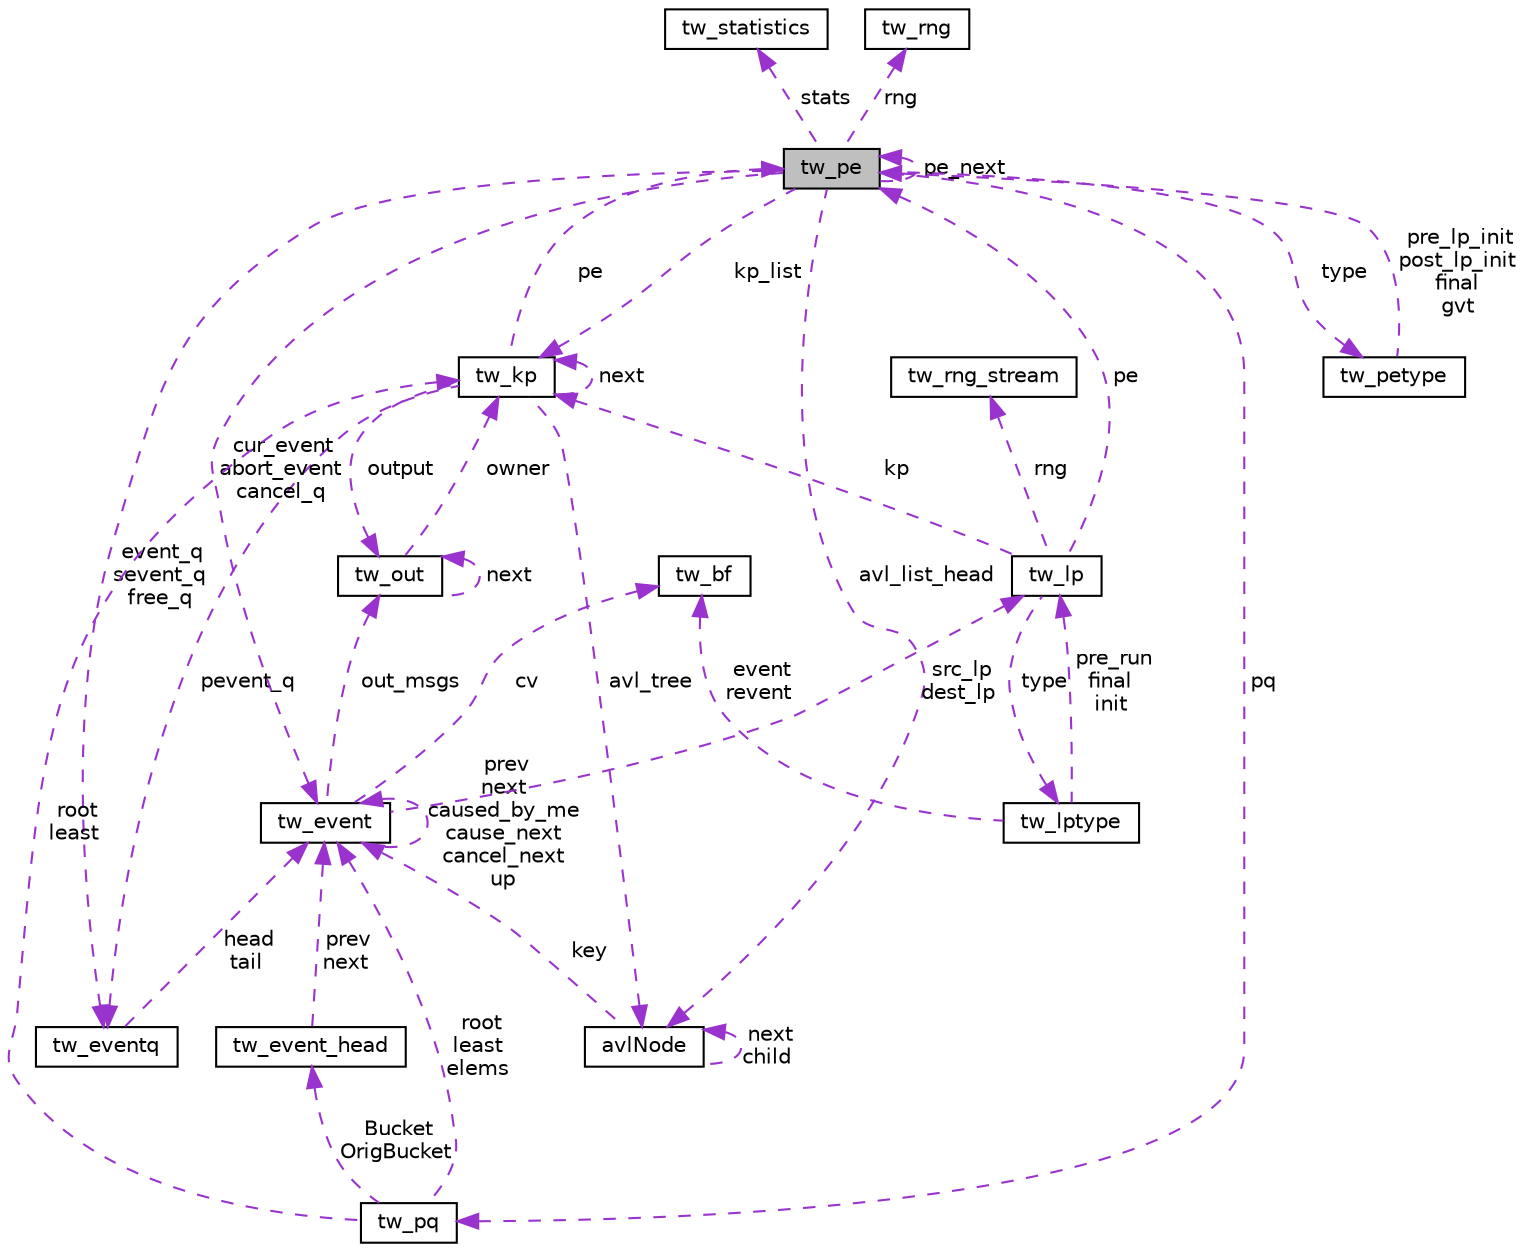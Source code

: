 digraph G
{
  edge [fontname="Helvetica",fontsize="10",labelfontname="Helvetica",labelfontsize="10"];
  node [fontname="Helvetica",fontsize="10",shape=record];
  Node1 [label="tw_pe",height=0.2,width=0.4,color="black", fillcolor="grey75", style="filled" fontcolor="black"];
  Node2 -> Node1 [dir="back",color="darkorchid3",fontsize="10",style="dashed",label=" event_q\nsevent_q\nfree_q" ,fontname="Helvetica"];
  Node2 [label="tw_eventq",height=0.2,width=0.4,color="black", fillcolor="white", style="filled",URL="$structtw__eventq.html"];
  Node3 -> Node2 [dir="back",color="darkorchid3",fontsize="10",style="dashed",label=" head\ntail" ,fontname="Helvetica"];
  Node3 [label="tw_event",height=0.2,width=0.4,color="black", fillcolor="white", style="filled",URL="$structtw__event.html",tooltip="Event Stucture."];
  Node4 -> Node3 [dir="back",color="darkorchid3",fontsize="10",style="dashed",label=" out_msgs" ,fontname="Helvetica"];
  Node4 [label="tw_out",height=0.2,width=0.4,color="black", fillcolor="white", style="filled",URL="$structtw__out.html",tooltip="Rollback-aware output mechanism."];
  Node4 -> Node4 [dir="back",color="darkorchid3",fontsize="10",style="dashed",label=" next" ,fontname="Helvetica"];
  Node5 -> Node4 [dir="back",color="darkorchid3",fontsize="10",style="dashed",label=" owner" ,fontname="Helvetica"];
  Node5 [label="tw_kp",height=0.2,width=0.4,color="black", fillcolor="white", style="filled",URL="$structtw__kp.html"];
  Node2 -> Node5 [dir="back",color="darkorchid3",fontsize="10",style="dashed",label=" pevent_q" ,fontname="Helvetica"];
  Node4 -> Node5 [dir="back",color="darkorchid3",fontsize="10",style="dashed",label=" output" ,fontname="Helvetica"];
  Node6 -> Node5 [dir="back",color="darkorchid3",fontsize="10",style="dashed",label=" avl_tree" ,fontname="Helvetica"];
  Node6 [label="avlNode",height=0.2,width=0.4,color="black", fillcolor="white", style="filled",URL="$structavlNode.html"];
  Node6 -> Node6 [dir="back",color="darkorchid3",fontsize="10",style="dashed",label=" next\nchild" ,fontname="Helvetica"];
  Node3 -> Node6 [dir="back",color="darkorchid3",fontsize="10",style="dashed",label=" key" ,fontname="Helvetica"];
  Node5 -> Node5 [dir="back",color="darkorchid3",fontsize="10",style="dashed",label=" next" ,fontname="Helvetica"];
  Node1 -> Node5 [dir="back",color="darkorchid3",fontsize="10",style="dashed",label=" pe" ,fontname="Helvetica"];
  Node7 -> Node3 [dir="back",color="darkorchid3",fontsize="10",style="dashed",label=" src_lp\ndest_lp" ,fontname="Helvetica"];
  Node7 [label="tw_lp",height=0.2,width=0.4,color="black", fillcolor="white", style="filled",URL="$structtw__lp.html",tooltip="LP State Structure."];
  Node8 -> Node7 [dir="back",color="darkorchid3",fontsize="10",style="dashed",label=" rng" ,fontname="Helvetica"];
  Node8 [label="tw_rng_stream",height=0.2,width=0.4,color="black", fillcolor="white", style="filled",URL="$structtw__rng__stream.html"];
  Node9 -> Node7 [dir="back",color="darkorchid3",fontsize="10",style="dashed",label=" type" ,fontname="Helvetica"];
  Node9 [label="tw_lptype",height=0.2,width=0.4,color="black", fillcolor="white", style="filled",URL="$structtw__lptype.html",tooltip="Function Pointers for ROSS Event Handlers."];
  Node10 -> Node9 [dir="back",color="darkorchid3",fontsize="10",style="dashed",label=" event\nrevent" ,fontname="Helvetica"];
  Node10 [label="tw_bf",height=0.2,width=0.4,color="black", fillcolor="white", style="filled",URL="$structtw__bf.html",tooltip="Reverse Computation Bitfield."];
  Node7 -> Node9 [dir="back",color="darkorchid3",fontsize="10",style="dashed",label=" pre_run\nfinal\ninit" ,fontname="Helvetica"];
  Node5 -> Node7 [dir="back",color="darkorchid3",fontsize="10",style="dashed",label=" kp" ,fontname="Helvetica"];
  Node1 -> Node7 [dir="back",color="darkorchid3",fontsize="10",style="dashed",label=" pe" ,fontname="Helvetica"];
  Node10 -> Node3 [dir="back",color="darkorchid3",fontsize="10",style="dashed",label=" cv" ,fontname="Helvetica"];
  Node3 -> Node3 [dir="back",color="darkorchid3",fontsize="10",style="dashed",label=" prev\nnext\ncaused_by_me\ncause_next\ncancel_next\nup" ,fontname="Helvetica"];
  Node11 -> Node1 [dir="back",color="darkorchid3",fontsize="10",style="dashed",label=" stats" ,fontname="Helvetica"];
  Node11 [label="tw_statistics",height=0.2,width=0.4,color="black", fillcolor="white", style="filled",URL="$structtw__statistics.html",tooltip="Statistics tallied over the duration of the simulation."];
  Node12 -> Node1 [dir="back",color="darkorchid3",fontsize="10",style="dashed",label=" type" ,fontname="Helvetica"];
  Node12 [label="tw_petype",height=0.2,width=0.4,color="black", fillcolor="white", style="filled",URL="$structtw__petype.html",tooltip="Virtual Functions for per PE ops."];
  Node1 -> Node12 [dir="back",color="darkorchid3",fontsize="10",style="dashed",label=" pre_lp_init\npost_lp_init\nfinal\ngvt" ,fontname="Helvetica"];
  Node6 -> Node1 [dir="back",color="darkorchid3",fontsize="10",style="dashed",label=" avl_list_head" ,fontname="Helvetica"];
  Node13 -> Node1 [dir="back",color="darkorchid3",fontsize="10",style="dashed",label=" pq" ,fontname="Helvetica"];
  Node13 [label="tw_pq",height=0.2,width=0.4,color="black", fillcolor="white", style="filled",URL="$structtw__pq.html"];
  Node14 -> Node13 [dir="back",color="darkorchid3",fontsize="10",style="dashed",label=" Bucket\nOrigBucket" ,fontname="Helvetica"];
  Node14 [label="tw_event_head",height=0.2,width=0.4,color="black", fillcolor="white", style="filled",URL="$structtw__event__head.html"];
  Node3 -> Node14 [dir="back",color="darkorchid3",fontsize="10",style="dashed",label=" prev\nnext" ,fontname="Helvetica"];
  Node3 -> Node13 [dir="back",color="darkorchid3",fontsize="10",style="dashed",label=" root\nleast\nelems" ,fontname="Helvetica"];
  Node5 -> Node13 [dir="back",color="darkorchid3",fontsize="10",style="dashed",label=" root\nleast" ,fontname="Helvetica"];
  Node3 -> Node1 [dir="back",color="darkorchid3",fontsize="10",style="dashed",label=" cur_event\nabort_event\ncancel_q" ,fontname="Helvetica"];
  Node5 -> Node1 [dir="back",color="darkorchid3",fontsize="10",style="dashed",label=" kp_list" ,fontname="Helvetica"];
  Node1 -> Node1 [dir="back",color="darkorchid3",fontsize="10",style="dashed",label=" pe_next" ,fontname="Helvetica"];
  Node15 -> Node1 [dir="back",color="darkorchid3",fontsize="10",style="dashed",label=" rng" ,fontname="Helvetica"];
  Node15 [label="tw_rng",height=0.2,width=0.4,color="black", fillcolor="white", style="filled",URL="$structtw__rng.html"];
}
